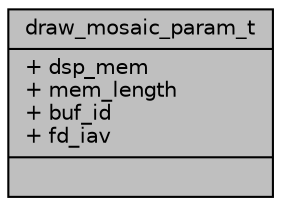 digraph "draw_mosaic_param_t"
{
 // INTERACTIVE_SVG=YES
 // LATEX_PDF_SIZE
  bgcolor="transparent";
  edge [fontname="Helvetica",fontsize="10",labelfontname="Helvetica",labelfontsize="10"];
  node [fontname="Helvetica",fontsize="10",shape=record];
  Node1 [label="{draw_mosaic_param_t\n|+ dsp_mem\l+ mem_length\l+ buf_id\l+ fd_iav\l|}",height=0.2,width=0.4,color="black", fillcolor="grey75", style="filled", fontcolor="black",tooltip=" "];
}
